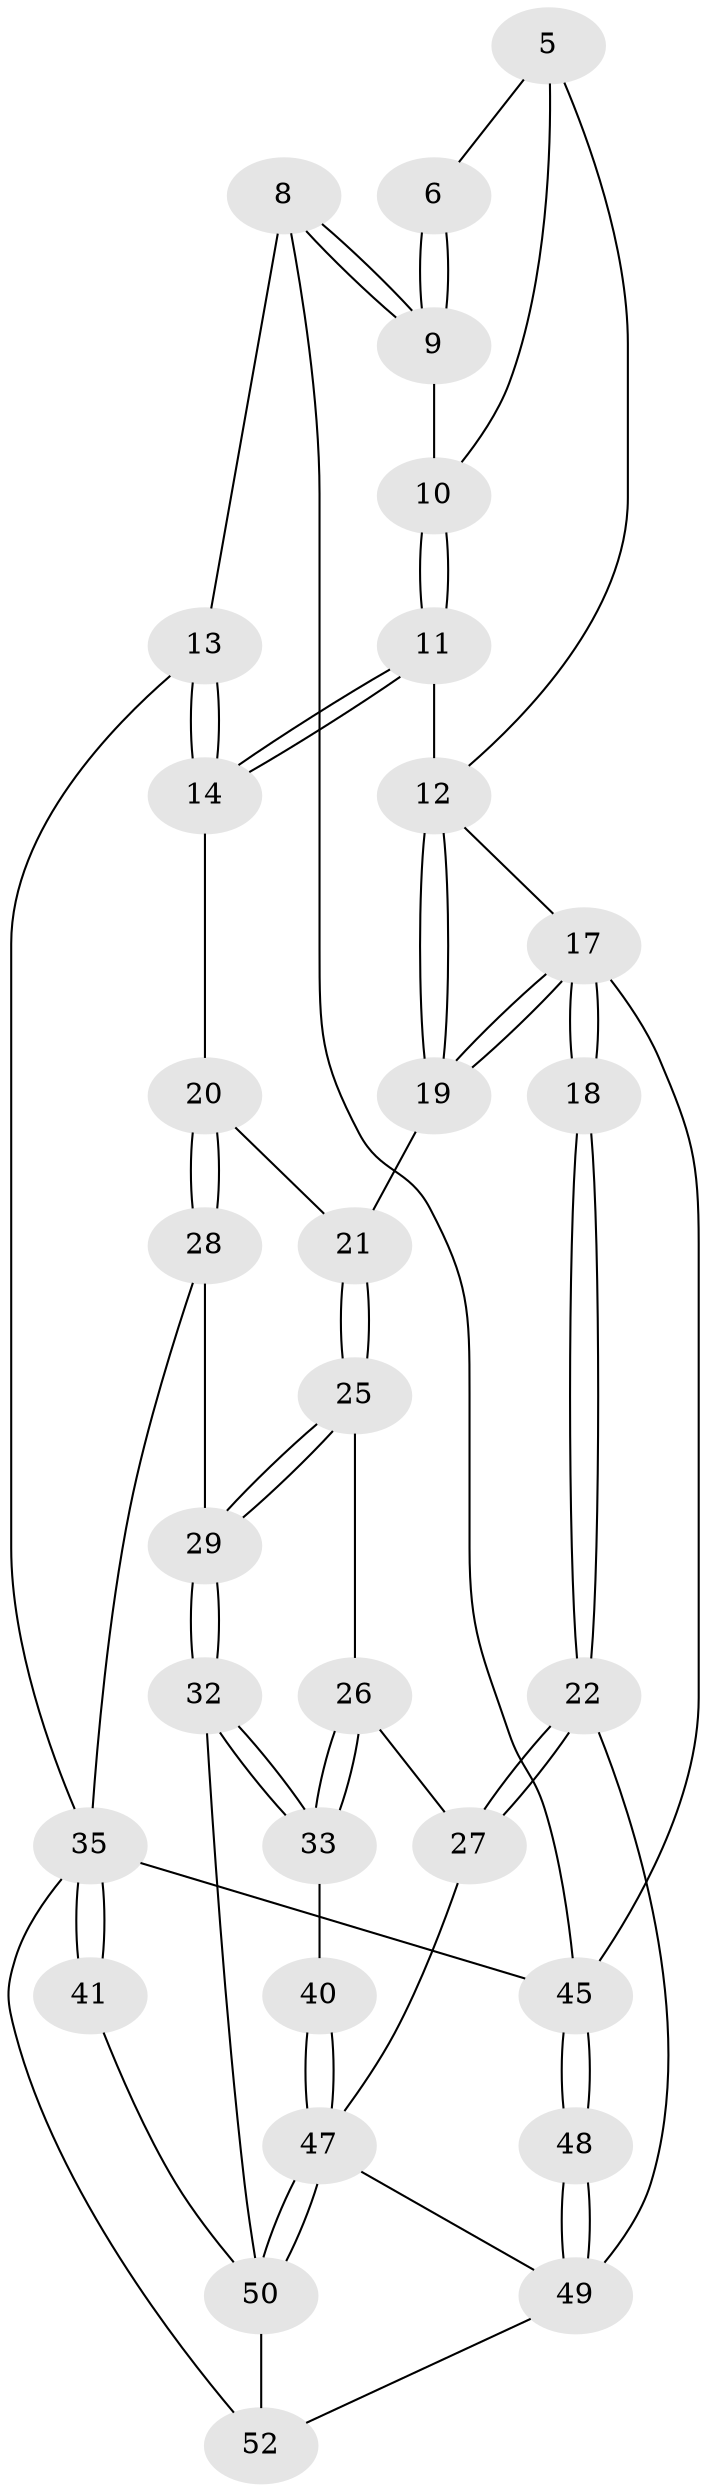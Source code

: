 // original degree distribution, {3: 0.038461538461538464, 4: 0.2692307692307692, 5: 0.46153846153846156, 6: 0.23076923076923078}
// Generated by graph-tools (version 1.1) at 2025/06/03/04/25 22:06:22]
// undirected, 31 vertices, 69 edges
graph export_dot {
graph [start="1"]
  node [color=gray90,style=filled];
  5 [pos="+0.7781820618079901+0.06450428913811466"];
  6 [pos="+0.8300388306277725+0"];
  8 [pos="+1+0.3207184778622287"];
  9 [pos="+0.9182586770210752+0.1102775648485121"];
  10 [pos="+0.8358966806111396+0.11377912397377478"];
  11 [pos="+0.7803631697053737+0.35284583598102787"];
  12 [pos="+0.6925473315421888+0.3418810207596682",super="+4"];
  13 [pos="+1+0.3831144325204083"];
  14 [pos="+0.9828326051842889+0.40519640904251897"];
  17 [pos="+0.43866028781208094+0.4441941286760455",super="+3+2+16"];
  18 [pos="+0.4378286250635632+0.44463718019350323"];
  19 [pos="+0.5603663667812935+0.4173650489183262"];
  20 [pos="+0.846823796880834+0.6057588210968461"];
  21 [pos="+0.6960047701862484+0.6182817984489712"];
  22 [pos="+0.40889928150228777+0.48786198044250206"];
  25 [pos="+0.6889891927923683+0.6925867910307314"];
  26 [pos="+0.6612089737653911+0.7065241222847186"];
  27 [pos="+0.4930811561660811+0.6700769073604722"];
  28 [pos="+0.8262205829180805+0.7470692455886212"];
  29 [pos="+0.769525807695505+0.7422762645171759"];
  32 [pos="+0.639564633114077+0.8679270163244045"];
  33 [pos="+0.6241303864224266+0.8568894037057703"];
  35 [pos="+1+1",super="+34+30+31"];
  40 [pos="+0.581631971803116+0.8467662363528081"];
  41 [pos="+0.7710011858286474+0.8761801078694382"];
  45 [pos="+0+1",super="+15+7"];
  47 [pos="+0.47537489592260196+0.9688543929933631",super="+37+36"];
  48 [pos="+0.17658672690103147+1",super="+46+44"];
  49 [pos="+0.21218380577892282+1",super="+38+39"];
  50 [pos="+0.46584524917565284+1",super="+43+42"];
  52 [pos="+0.7210849513483428+1",super="+51"];
  5 -- 6;
  5 -- 10;
  5 -- 12;
  6 -- 9;
  6 -- 9;
  8 -- 9;
  8 -- 9;
  8 -- 13;
  8 -- 45;
  9 -- 10;
  10 -- 11;
  10 -- 11;
  11 -- 12;
  11 -- 14;
  11 -- 14;
  12 -- 19;
  12 -- 19;
  12 -- 17;
  13 -- 14;
  13 -- 14;
  13 -- 35;
  14 -- 20;
  17 -- 18 [weight=2];
  17 -- 18;
  17 -- 19;
  17 -- 19;
  17 -- 45 [weight=2];
  18 -- 22;
  18 -- 22;
  19 -- 21;
  20 -- 21;
  20 -- 28;
  20 -- 28;
  21 -- 25;
  21 -- 25;
  22 -- 27;
  22 -- 27;
  22 -- 49;
  25 -- 26;
  25 -- 29;
  25 -- 29;
  26 -- 27;
  26 -- 33;
  26 -- 33;
  27 -- 47;
  28 -- 29;
  28 -- 35;
  29 -- 32;
  29 -- 32;
  32 -- 33;
  32 -- 33;
  32 -- 50;
  33 -- 40;
  35 -- 41 [weight=2];
  35 -- 41;
  35 -- 52;
  35 -- 45 [weight=2];
  40 -- 47 [weight=2];
  40 -- 47;
  41 -- 50;
  45 -- 48 [weight=3];
  45 -- 48;
  47 -- 50;
  47 -- 50;
  47 -- 49;
  48 -- 49 [weight=3];
  48 -- 49;
  49 -- 52;
  50 -- 52 [weight=2];
}
